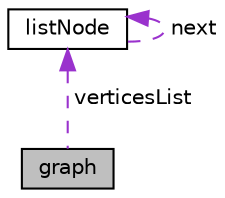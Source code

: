 digraph "graph"
{
  edge [fontname="Helvetica",fontsize="10",labelfontname="Helvetica",labelfontsize="10"];
  node [fontname="Helvetica",fontsize="10",shape=record];
  Node1 [label="graph",height=0.2,width=0.4,color="black", fillcolor="grey75", style="filled", fontcolor="black"];
  Node2 -> Node1 [dir="back",color="darkorchid3",fontsize="10",style="dashed",label=" verticesList" ];
  Node2 [label="listNode",height=0.2,width=0.4,color="black", fillcolor="white", style="filled",URL="$structlist_node.html"];
  Node2 -> Node2 [dir="back",color="darkorchid3",fontsize="10",style="dashed",label=" next" ];
}
